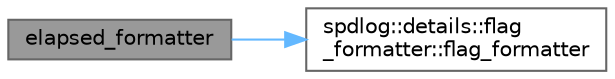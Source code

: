 digraph "elapsed_formatter"
{
 // LATEX_PDF_SIZE
  bgcolor="transparent";
  edge [fontname=Helvetica,fontsize=10,labelfontname=Helvetica,labelfontsize=10];
  node [fontname=Helvetica,fontsize=10,shape=box,height=0.2,width=0.4];
  rankdir="LR";
  Node1 [id="Node000001",label="elapsed_formatter",height=0.2,width=0.4,color="gray40", fillcolor="grey60", style="filled", fontcolor="black",tooltip=" "];
  Node1 -> Node2 [id="edge1_Node000001_Node000002",color="steelblue1",style="solid",tooltip=" "];
  Node2 [id="Node000002",label="spdlog::details::flag\l_formatter::flag_formatter",height=0.2,width=0.4,color="grey40", fillcolor="white", style="filled",URL="$classspdlog_1_1details_1_1flag__formatter.html#a3d505996aeb84932630de8de9608ce83",tooltip=" "];
}
